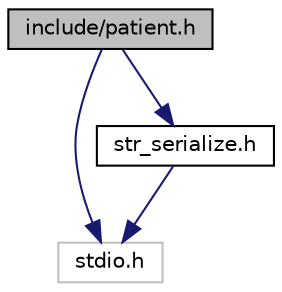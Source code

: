 digraph "include/patient.h"
{
  edge [fontname="Helvetica",fontsize="10",labelfontname="Helvetica",labelfontsize="10"];
  node [fontname="Helvetica",fontsize="10",shape=record];
  Node0 [label="include/patient.h",height=0.2,width=0.4,color="black", fillcolor="grey75", style="filled", fontcolor="black"];
  Node0 -> Node1 [color="midnightblue",fontsize="10",style="solid",fontname="Helvetica"];
  Node1 [label="stdio.h",height=0.2,width=0.4,color="grey75", fillcolor="white", style="filled"];
  Node0 -> Node2 [color="midnightblue",fontsize="10",style="solid",fontname="Helvetica"];
  Node2 [label="str_serialize.h",height=0.2,width=0.4,color="black", fillcolor="white", style="filled",URL="$d2/d1e/str__serialize_8h.html"];
  Node2 -> Node1 [color="midnightblue",fontsize="10",style="solid",fontname="Helvetica"];
}
